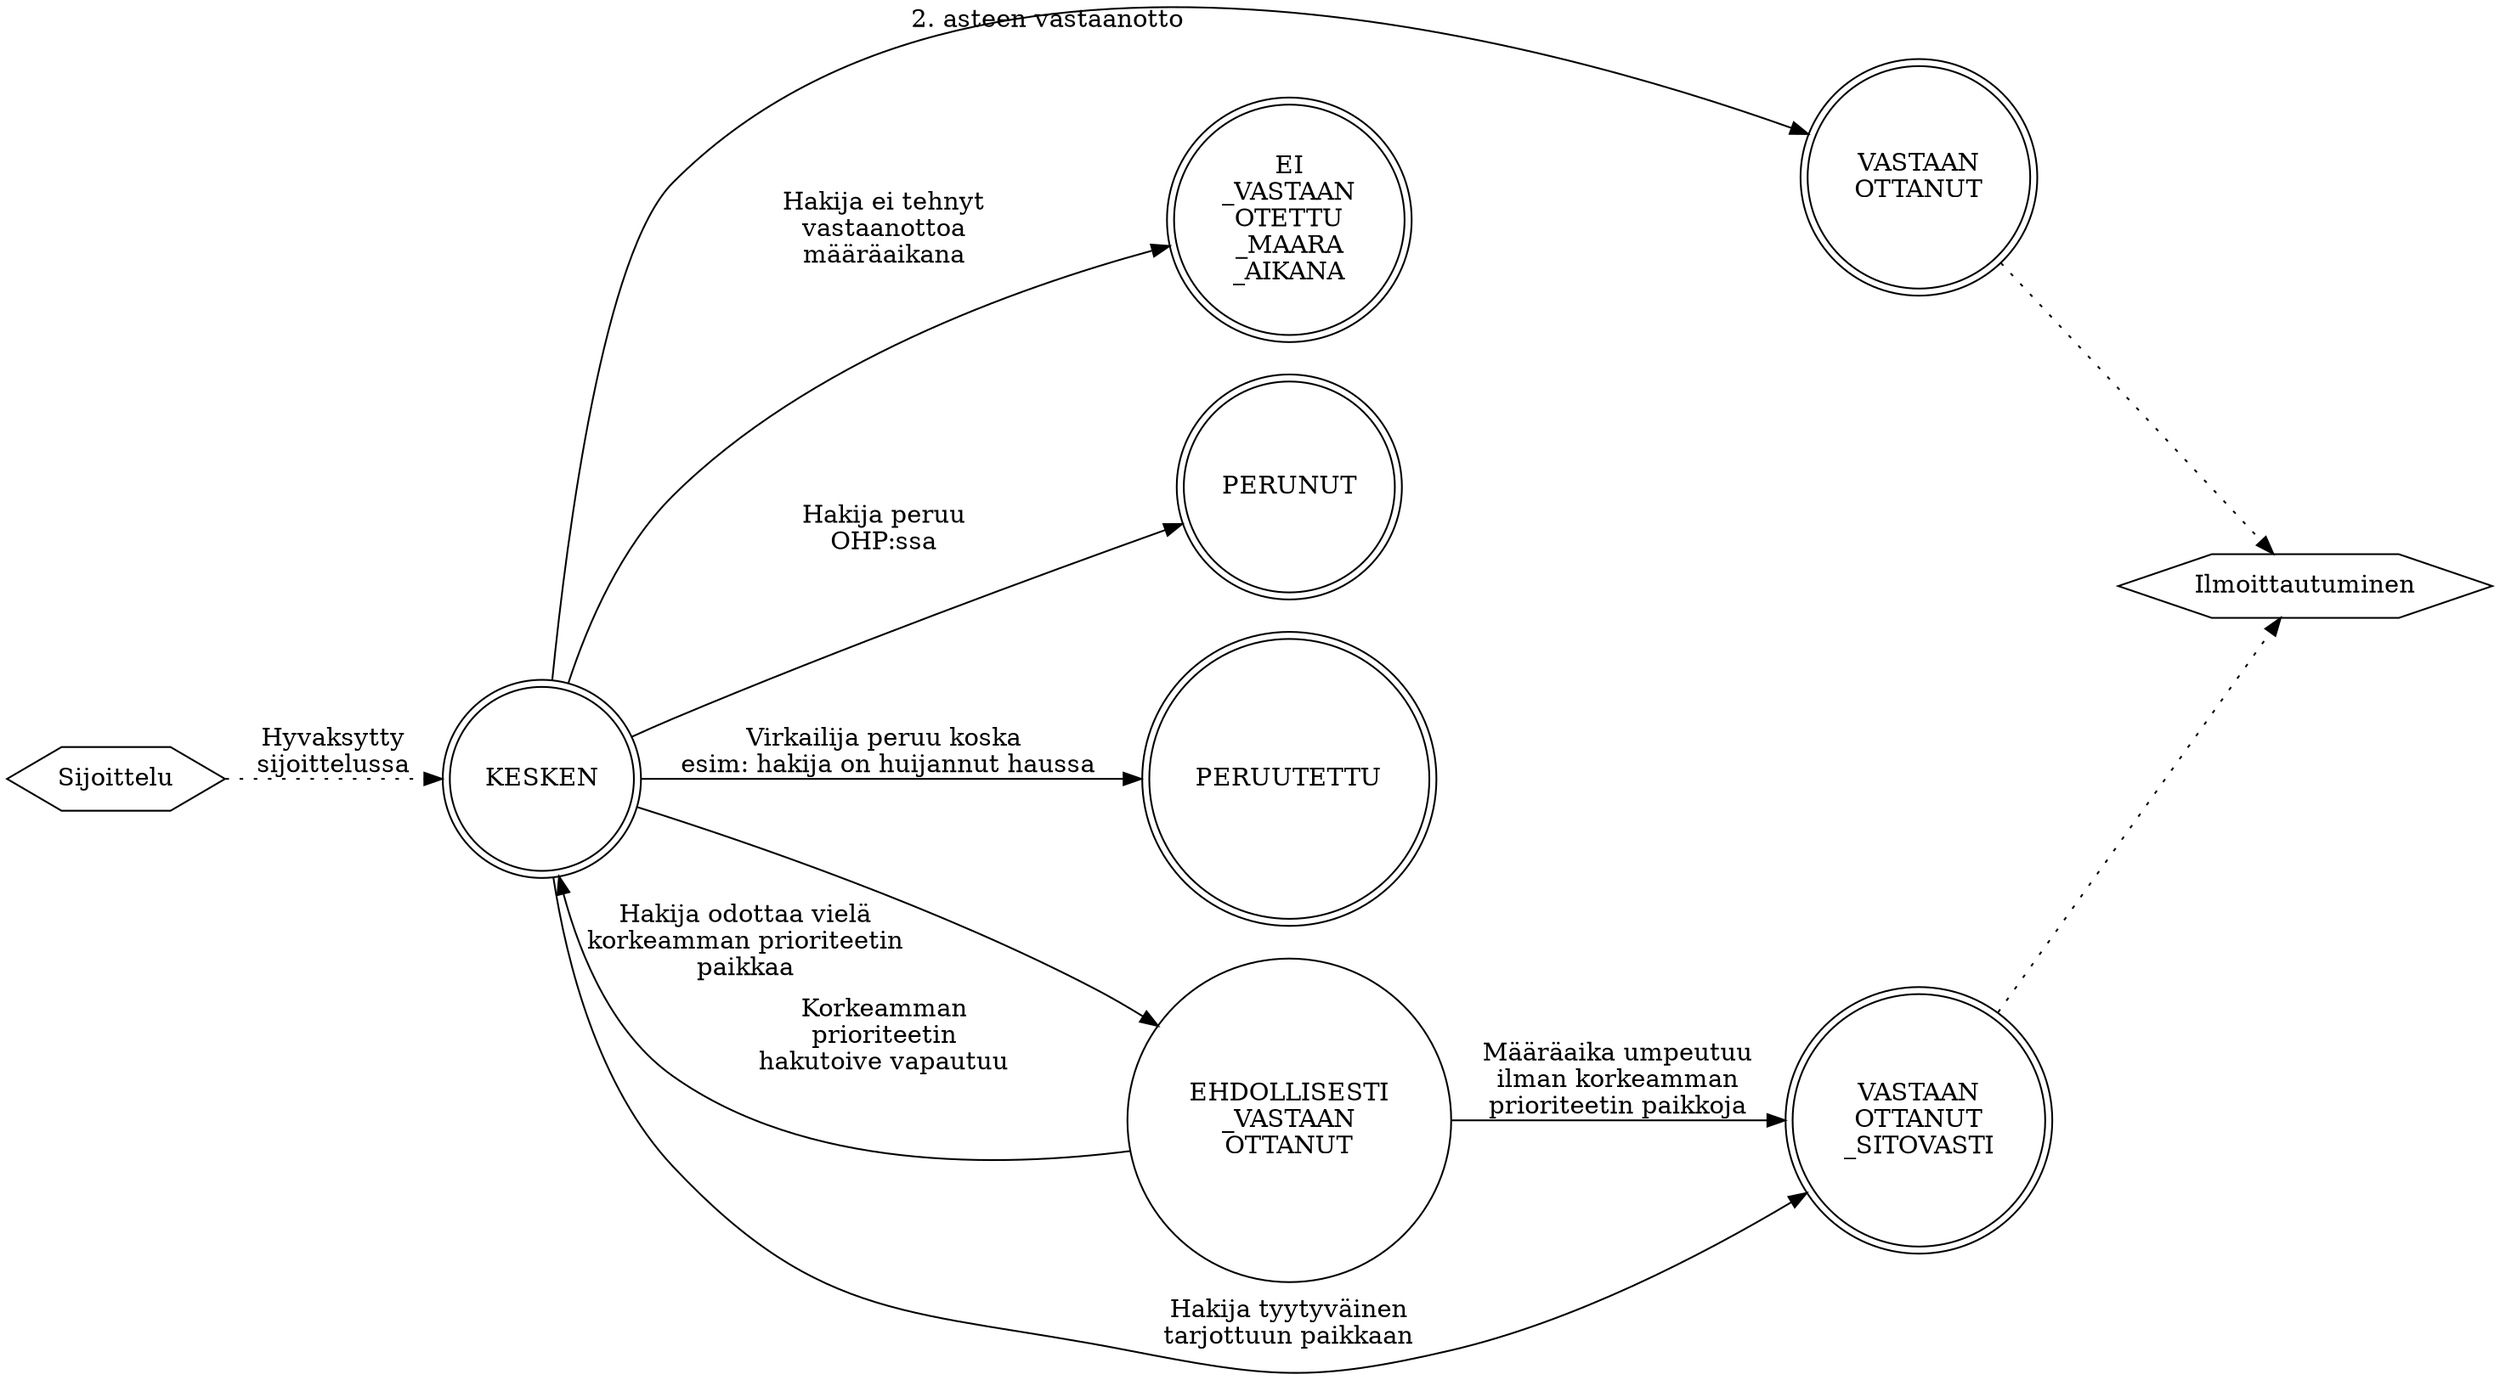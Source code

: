 digraph g {
  rankdir=LR;
  node [shape=circle];

  Sijoittelu -> KESKEN [label="Hyvaksytty\nsijoittelussa" style=dotted];
  KESKEN -> VASTAANOTTANUT [xlabel="2. asteen vastaanotto"];
  KESKEN -> EI_VASTAANOTETTU_MAARA_AIKANA [label="Hakija ei tehnyt\nvastaanottoa\nmääräaikana"];
  KESKEN -> PERUNUT [label="Hakija peruu\nOHP:ssa"];
  KESKEN -> PERUUTETTU [label="Virkailija peruu koska\n esim: hakija on huijannut haussa"];
  KESKEN -> EHDOLLISESTI_VASTAANOTTANUT [xlabel="Hakija odottaa vielä\nkorkeamman prioriteetin\npaikkaa"];
  KESKEN -> VASTAANOTTANUT_SITOVASTI [label="Hakija tyytyväinen\ntarjottuun paikkaan"];
  EHDOLLISESTI_VASTAANOTTANUT -> KESKEN [label="Korkeamman\nprioriteetin\nhakutoive vapautuu"];
  EHDOLLISESTI_VASTAANOTTANUT -> VASTAANOTTANUT_SITOVASTI [label="Määräaika umpeutuu\nilman korkeamman\nprioriteetin paikkoja"];

  {
    rank=same;
    VASTAANOTTANUT, VASTAANOTTANUT_SITOVASTI;
  }
  VASTAANOTTANUT, VASTAANOTTANUT_SITOVASTI -> Ilmoittautuminen [style=dotted];

  Sijoittelu, VASTAANOTTANUT_SITOVASTI, PERUUTETTU, PERUNUT, EI_VASTAANOTETTU_MAARA_AIKANA, VASTAANOTTANUT, KESKEN [shape=doublecircle];
  EI_VASTAANOTETTU_MAARA_AIKANA [label="EI\n_VASTAAN\nOTETTU\n_MAARA\n_AIKANA"]
  EHDOLLISESTI_VASTAANOTTANUT [label="EHDOLLISESTI\n_VASTAAN\nOTTANUT"]
  VASTAANOTTANUT_SITOVASTI [label="VASTAAN\nOTTANUT\n_SITOVASTI"]
  VASTAANOTTANUT [label="VASTAAN\nOTTANUT"]

  Sijoittelu, Ilmoittautuminen [shape=hexagon];
}
